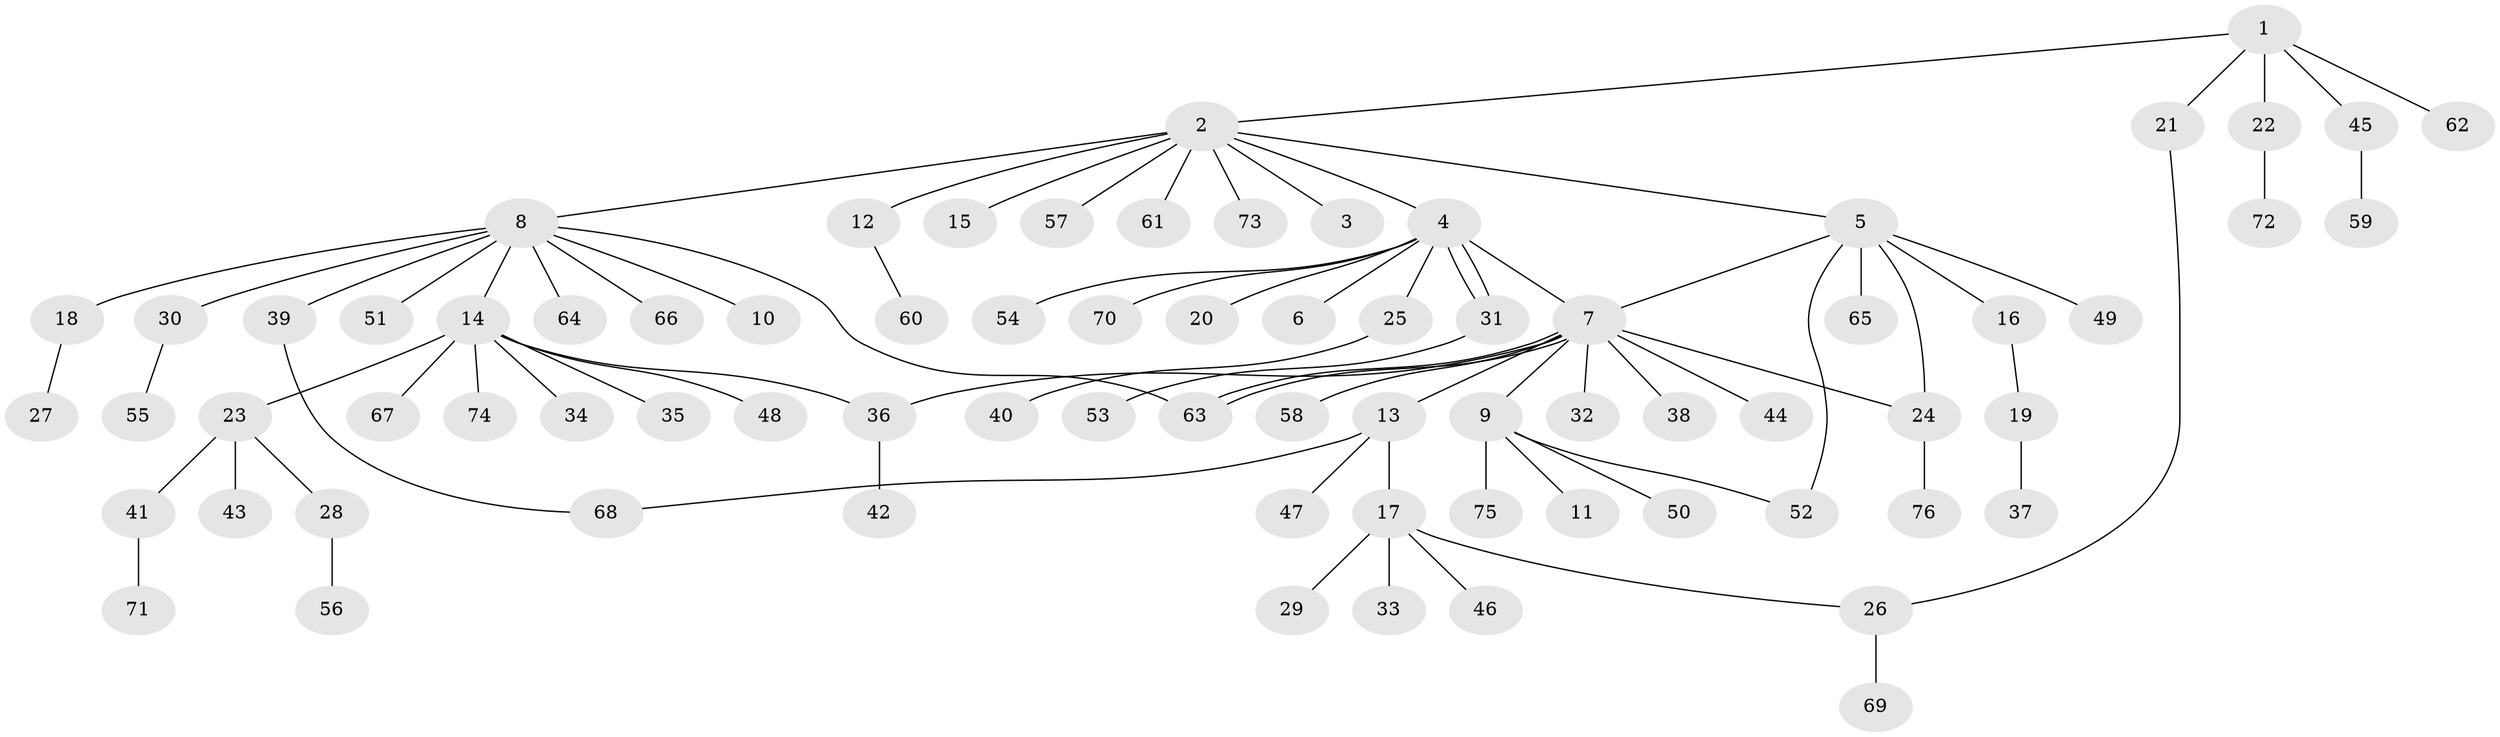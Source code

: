 // coarse degree distribution, {9: 0.037037037037037035, 2: 0.2037037037037037, 1: 0.5925925925925926, 7: 0.037037037037037035, 3: 0.037037037037037035, 10: 0.018518518518518517, 4: 0.05555555555555555, 6: 0.018518518518518517}
// Generated by graph-tools (version 1.1) at 2025/36/03/04/25 23:36:49]
// undirected, 76 vertices, 84 edges
graph export_dot {
  node [color=gray90,style=filled];
  1;
  2;
  3;
  4;
  5;
  6;
  7;
  8;
  9;
  10;
  11;
  12;
  13;
  14;
  15;
  16;
  17;
  18;
  19;
  20;
  21;
  22;
  23;
  24;
  25;
  26;
  27;
  28;
  29;
  30;
  31;
  32;
  33;
  34;
  35;
  36;
  37;
  38;
  39;
  40;
  41;
  42;
  43;
  44;
  45;
  46;
  47;
  48;
  49;
  50;
  51;
  52;
  53;
  54;
  55;
  56;
  57;
  58;
  59;
  60;
  61;
  62;
  63;
  64;
  65;
  66;
  67;
  68;
  69;
  70;
  71;
  72;
  73;
  74;
  75;
  76;
  1 -- 2;
  1 -- 21;
  1 -- 22;
  1 -- 45;
  1 -- 62;
  2 -- 3;
  2 -- 4;
  2 -- 5;
  2 -- 8;
  2 -- 12;
  2 -- 15;
  2 -- 57;
  2 -- 61;
  2 -- 73;
  4 -- 6;
  4 -- 7;
  4 -- 20;
  4 -- 25;
  4 -- 31;
  4 -- 31;
  4 -- 54;
  4 -- 70;
  5 -- 7;
  5 -- 16;
  5 -- 24;
  5 -- 49;
  5 -- 52;
  5 -- 65;
  7 -- 9;
  7 -- 13;
  7 -- 24;
  7 -- 32;
  7 -- 36;
  7 -- 38;
  7 -- 44;
  7 -- 58;
  7 -- 63;
  7 -- 63;
  8 -- 10;
  8 -- 14;
  8 -- 18;
  8 -- 30;
  8 -- 39;
  8 -- 51;
  8 -- 63;
  8 -- 64;
  8 -- 66;
  9 -- 11;
  9 -- 50;
  9 -- 52;
  9 -- 75;
  12 -- 60;
  13 -- 17;
  13 -- 47;
  13 -- 68;
  14 -- 23;
  14 -- 34;
  14 -- 35;
  14 -- 36;
  14 -- 48;
  14 -- 67;
  14 -- 74;
  16 -- 19;
  17 -- 26;
  17 -- 29;
  17 -- 33;
  17 -- 46;
  18 -- 27;
  19 -- 37;
  21 -- 26;
  22 -- 72;
  23 -- 28;
  23 -- 41;
  23 -- 43;
  24 -- 76;
  25 -- 40;
  26 -- 69;
  28 -- 56;
  30 -- 55;
  31 -- 53;
  36 -- 42;
  39 -- 68;
  41 -- 71;
  45 -- 59;
}
